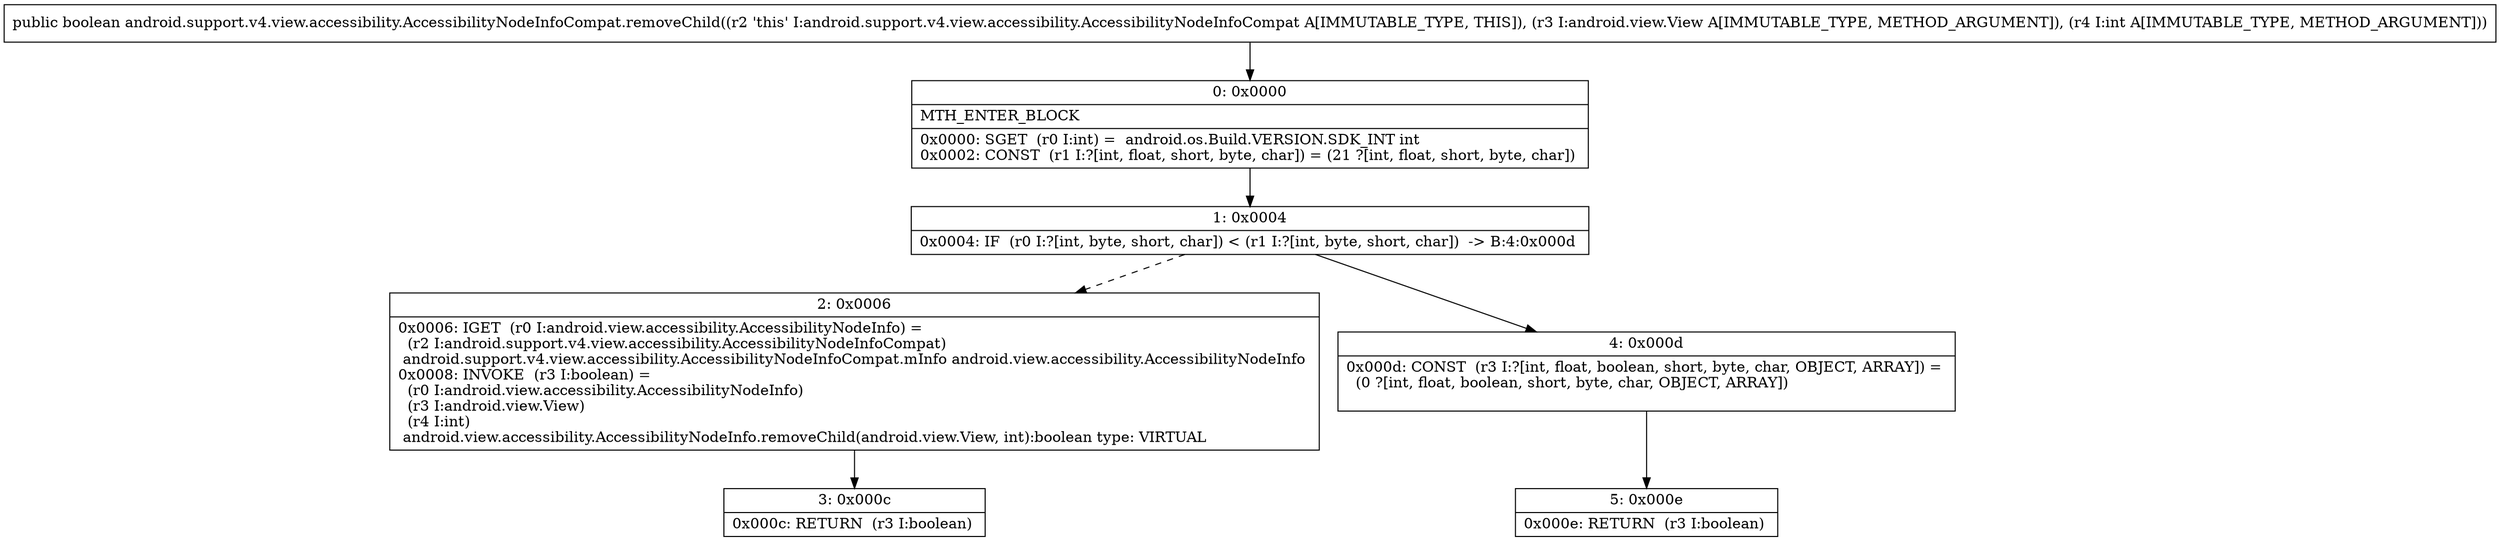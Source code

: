 digraph "CFG forandroid.support.v4.view.accessibility.AccessibilityNodeInfoCompat.removeChild(Landroid\/view\/View;I)Z" {
Node_0 [shape=record,label="{0\:\ 0x0000|MTH_ENTER_BLOCK\l|0x0000: SGET  (r0 I:int) =  android.os.Build.VERSION.SDK_INT int \l0x0002: CONST  (r1 I:?[int, float, short, byte, char]) = (21 ?[int, float, short, byte, char]) \l}"];
Node_1 [shape=record,label="{1\:\ 0x0004|0x0004: IF  (r0 I:?[int, byte, short, char]) \< (r1 I:?[int, byte, short, char])  \-\> B:4:0x000d \l}"];
Node_2 [shape=record,label="{2\:\ 0x0006|0x0006: IGET  (r0 I:android.view.accessibility.AccessibilityNodeInfo) = \l  (r2 I:android.support.v4.view.accessibility.AccessibilityNodeInfoCompat)\l android.support.v4.view.accessibility.AccessibilityNodeInfoCompat.mInfo android.view.accessibility.AccessibilityNodeInfo \l0x0008: INVOKE  (r3 I:boolean) = \l  (r0 I:android.view.accessibility.AccessibilityNodeInfo)\l  (r3 I:android.view.View)\l  (r4 I:int)\l android.view.accessibility.AccessibilityNodeInfo.removeChild(android.view.View, int):boolean type: VIRTUAL \l}"];
Node_3 [shape=record,label="{3\:\ 0x000c|0x000c: RETURN  (r3 I:boolean) \l}"];
Node_4 [shape=record,label="{4\:\ 0x000d|0x000d: CONST  (r3 I:?[int, float, boolean, short, byte, char, OBJECT, ARRAY]) = \l  (0 ?[int, float, boolean, short, byte, char, OBJECT, ARRAY])\l \l}"];
Node_5 [shape=record,label="{5\:\ 0x000e|0x000e: RETURN  (r3 I:boolean) \l}"];
MethodNode[shape=record,label="{public boolean android.support.v4.view.accessibility.AccessibilityNodeInfoCompat.removeChild((r2 'this' I:android.support.v4.view.accessibility.AccessibilityNodeInfoCompat A[IMMUTABLE_TYPE, THIS]), (r3 I:android.view.View A[IMMUTABLE_TYPE, METHOD_ARGUMENT]), (r4 I:int A[IMMUTABLE_TYPE, METHOD_ARGUMENT])) }"];
MethodNode -> Node_0;
Node_0 -> Node_1;
Node_1 -> Node_2[style=dashed];
Node_1 -> Node_4;
Node_2 -> Node_3;
Node_4 -> Node_5;
}

